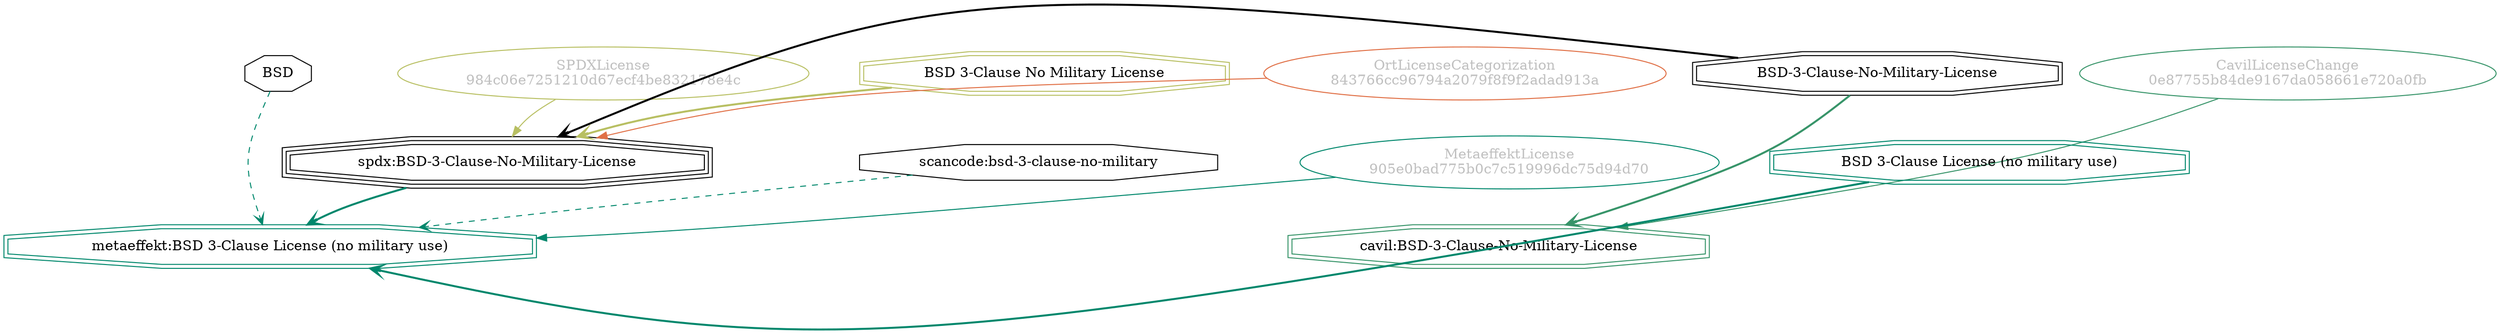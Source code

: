 strict digraph {
    node [shape=box];
    graph [splines=curved];
    454 [label="SPDXLicense\n984c06e7251210d67ecf4be832178e4c"
        ,fontcolor=gray
        ,color="#b8bf62"
        ,fillcolor="beige;1"
        ,shape=ellipse];
    455 [label="spdx:BSD-3-Clause-No-Military-License"
        ,shape=tripleoctagon];
    456 [label="BSD-3-Clause-No-Military-License"
        ,shape=doubleoctagon];
    457 [label="BSD 3-Clause No Military License"
        ,color="#b8bf62"
        ,shape=doubleoctagon];
    5935 [label=BSD,shape=octagon];
    12721 [label="scancode:bsd-3-clause-no-military"
          ,shape=octagon];
    28520 [label="OrtLicenseCategorization\n843766cc96794a2079f8f9f2adad913a"
          ,fontcolor=gray
          ,color="#e06f45"
          ,fillcolor="beige;1"
          ,shape=ellipse];
    36479 [label="CavilLicenseChange\n0e87755b84de9167da058661e720a0fb"
          ,fontcolor=gray
          ,color="#379469"
          ,fillcolor="beige;1"
          ,shape=ellipse];
    36480 [label="cavil:BSD-3-Clause-No-Military-License"
          ,color="#379469"
          ,shape=doubleoctagon];
    39358 [label="MetaeffektLicense\n905e0bad775b0c7c519996dc75d94d70"
          ,fontcolor=gray
          ,color="#00876c"
          ,fillcolor="beige;1"
          ,shape=ellipse];
    39359 [label="metaeffekt:BSD 3-Clause License (no military use)"
          ,color="#00876c"
          ,shape=doubleoctagon];
    39360 [label="BSD 3-Clause License (no military use)"
          ,color="#00876c"
          ,shape=doubleoctagon];
    454 -> 455 [weight=0.5
               ,color="#b8bf62"];
    455 -> 39359 [style=bold
                 ,arrowhead=vee
                 ,weight=0.7
                 ,color="#00876c"];
    456 -> 455 [style=bold
               ,arrowhead=vee
               ,weight=0.7];
    456 -> 36480 [style=bold
                 ,arrowhead=vee
                 ,weight=0.7
                 ,color="#379469"];
    456 -> 36480 [style=bold
                 ,arrowhead=vee
                 ,weight=0.7
                 ,color="#379469"];
    457 -> 455 [style=bold
               ,arrowhead=vee
               ,weight=0.7
               ,color="#b8bf62"];
    5935 -> 39359 [style=dashed
                  ,arrowhead=vee
                  ,weight=0.5
                  ,color="#00876c"];
    12721 -> 39359 [style=dashed
                   ,arrowhead=vee
                   ,weight=0.5
                   ,color="#00876c"];
    28520 -> 455 [weight=0.5
                 ,color="#e06f45"];
    36479 -> 36480 [weight=0.5
                   ,color="#379469"];
    39358 -> 39359 [weight=0.5
                   ,color="#00876c"];
    39360 -> 39359 [style=bold
                   ,arrowhead=vee
                   ,weight=0.7
                   ,color="#00876c"];
}
